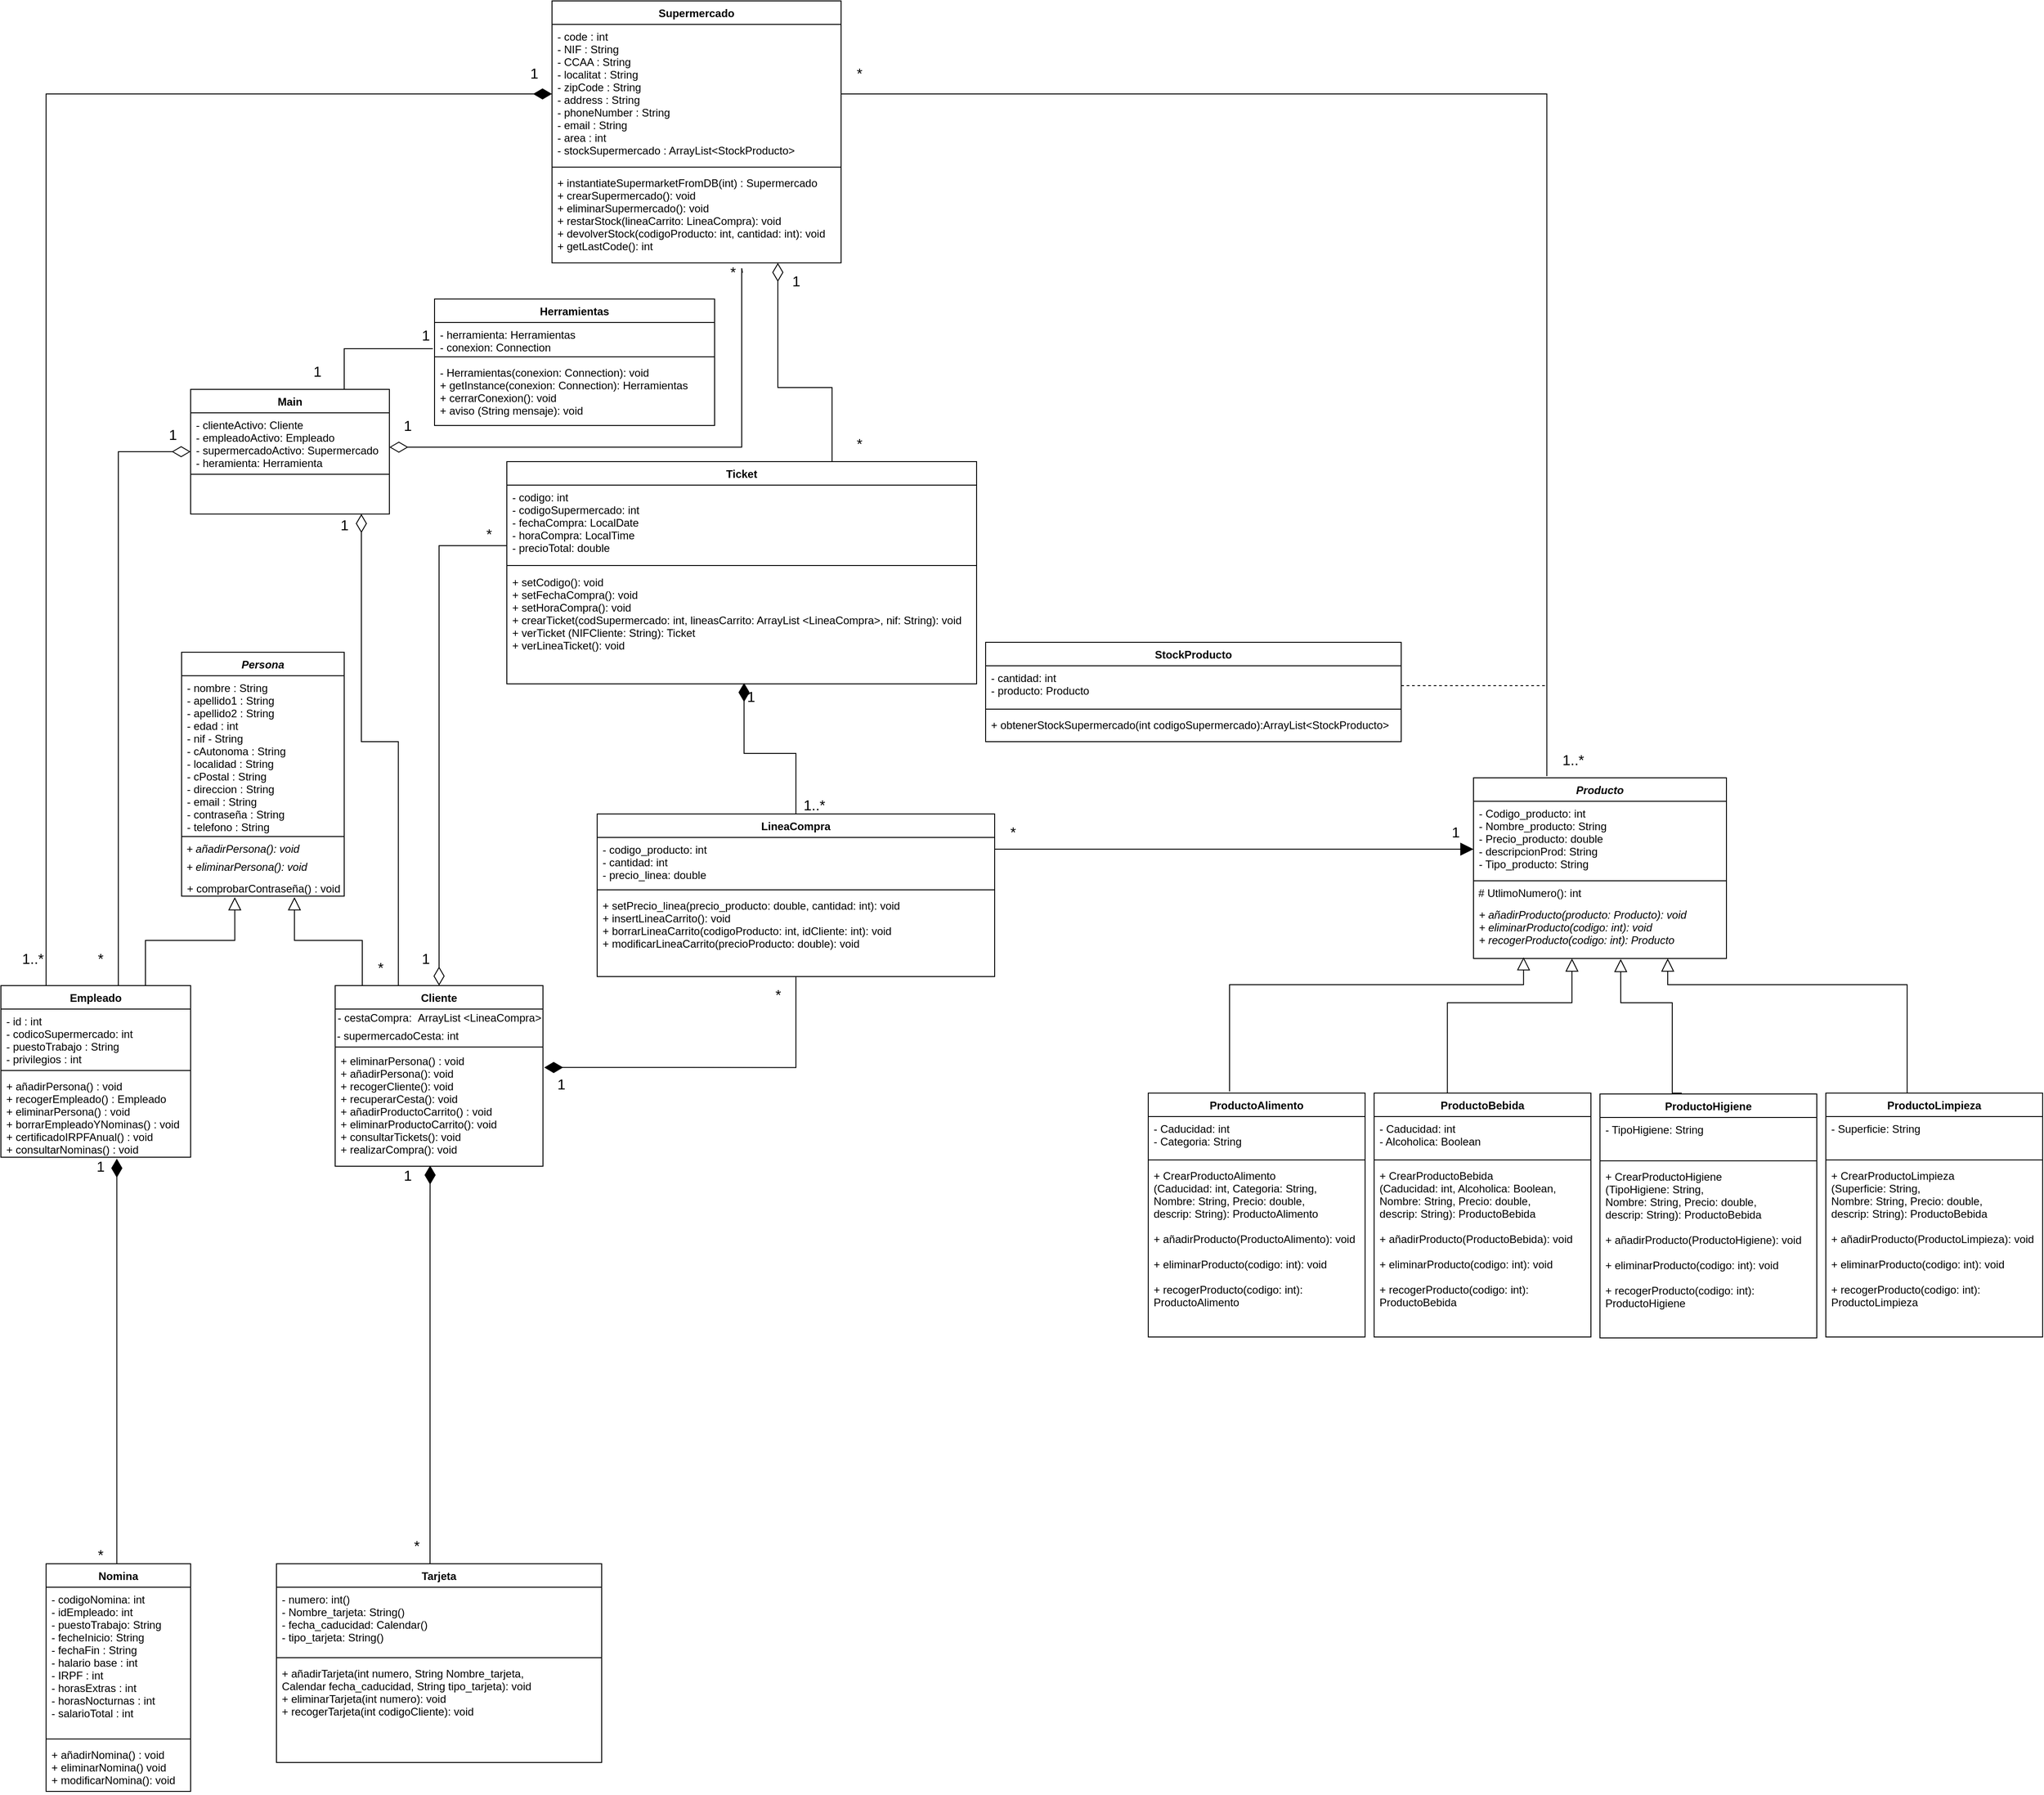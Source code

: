 <mxfile version="14.4.3" type="device"><diagram id="OP7AP2f0TU0GzAc2Kj7A" name="Página-1"><mxGraphModel dx="1707" dy="3325" grid="1" gridSize="10" guides="1" tooltips="1" connect="1" arrows="1" fold="1" page="1" pageScale="1" pageWidth="827" pageHeight="1169" math="0" shadow="0"><root><mxCell id="0"/><mxCell id="1" parent="0"/><mxCell id="9PuZ0zzbORH9cTw9W0BJ-37" style="edgeStyle=orthogonalEdgeStyle;rounded=0;orthogonalLoop=1;jettySize=auto;html=1;entryX=0.327;entryY=1.052;entryDx=0;entryDy=0;entryPerimeter=0;startSize=12;endArrow=block;endFill=0;endSize=12;" parent="1" target="yKISO50kW7h3jQUtf_PN-4" edge="1"><mxGeometry relative="1" as="geometry"><Array as="points"><mxPoint x="240" y="-310"/><mxPoint x="339" y="-310"/></Array><mxPoint x="240.0" y="-260.0" as="sourcePoint"/><mxPoint x="353.28" y="-352.596" as="targetPoint"/></mxGeometry></mxCell><mxCell id="pUBiyRkQLD00qx_IOQwd-23" style="edgeStyle=orthogonalEdgeStyle;rounded=0;orthogonalLoop=1;jettySize=auto;html=1;entryX=0;entryY=0.5;entryDx=0;entryDy=0;endArrow=diamondThin;endFill=0;startArrow=none;startFill=0;startSize=12;endSize=18;" parent="1" target="9PuZ0zzbORH9cTw9W0BJ-48" edge="1"><mxGeometry relative="1" as="geometry"><Array as="points"><mxPoint x="210" y="-851"/></Array><mxPoint x="210.0" y="-260.0" as="sourcePoint"/></mxGeometry></mxCell><mxCell id="9PuZ0zzbORH9cTw9W0BJ-38" style="edgeStyle=orthogonalEdgeStyle;rounded=0;orthogonalLoop=1;jettySize=auto;html=1;entryX=0.694;entryY=1.052;entryDx=0;entryDy=0;entryPerimeter=0;startSize=12;endArrow=block;endFill=0;endSize=12;" parent="1" target="yKISO50kW7h3jQUtf_PN-4" edge="1"><mxGeometry relative="1" as="geometry"><Array as="points"><mxPoint x="480" y="-260"/><mxPoint x="480" y="-310"/><mxPoint x="405" y="-310"/></Array><mxPoint x="520.0" y="-260.0" as="sourcePoint"/><mxPoint x="399.68" y="-354.208" as="targetPoint"/></mxGeometry></mxCell><mxCell id="pUBiyRkQLD00qx_IOQwd-24" style="edgeStyle=orthogonalEdgeStyle;rounded=0;orthogonalLoop=1;jettySize=auto;html=1;endArrow=diamondThin;endFill=0;exitX=0.304;exitY=-0.001;exitDx=0;exitDy=0;exitPerimeter=0;endSize=18;startSize=12;" parent="1" source="yKISO50kW7h3jQUtf_PN-9" target="9PuZ0zzbORH9cTw9W0BJ-51" edge="1"><mxGeometry relative="1" as="geometry"><mxPoint x="550.0" y="-260.0" as="sourcePoint"/><Array as="points"><mxPoint x="520" y="-530"/><mxPoint x="479" y="-530"/></Array></mxGeometry></mxCell><mxCell id="9PuZ0zzbORH9cTw9W0BJ-56" style="edgeStyle=orthogonalEdgeStyle;rounded=0;orthogonalLoop=1;jettySize=auto;html=1;entryX=0.5;entryY=0;entryDx=0;entryDy=0;startSize=12;endArrow=diamondThin;endFill=0;endSize=18;" parent="1" source="9PuZ0zzbORH9cTw9W0BJ-39" target="yKISO50kW7h3jQUtf_PN-9" edge="1"><mxGeometry relative="1" as="geometry"><Array as="points"><mxPoint x="565" y="-747"/></Array><mxPoint x="590" y="-260.0" as="targetPoint"/></mxGeometry></mxCell><mxCell id="9PuZ0zzbORH9cTw9W0BJ-39" value="Ticket&#10;" style="swimlane;fontStyle=1;align=center;verticalAlign=top;childLayout=stackLayout;horizontal=1;startSize=26;horizontalStack=0;resizeParent=1;resizeParentMax=0;resizeLast=0;collapsible=1;marginBottom=0;" parent="1" vertex="1"><mxGeometry x="640" y="-840" width="520" height="246" as="geometry"/></mxCell><mxCell id="9PuZ0zzbORH9cTw9W0BJ-40" value="- codigo: int&#10;- codigoSupermercado: int&#10;- fechaCompra: LocalDate&#10;- horaCompra: LocalTime&#10;- precioTotal: double" style="text;strokeColor=none;fillColor=none;align=left;verticalAlign=top;spacingLeft=4;spacingRight=4;overflow=hidden;rotatable=0;points=[[0,0.5],[1,0.5]];portConstraint=eastwest;" parent="9PuZ0zzbORH9cTw9W0BJ-39" vertex="1"><mxGeometry y="26" width="520" height="84" as="geometry"/></mxCell><mxCell id="9PuZ0zzbORH9cTw9W0BJ-41" value="" style="line;strokeWidth=1;fillColor=none;align=left;verticalAlign=middle;spacingTop=-1;spacingLeft=3;spacingRight=3;rotatable=0;labelPosition=right;points=[];portConstraint=eastwest;" parent="9PuZ0zzbORH9cTw9W0BJ-39" vertex="1"><mxGeometry y="110" width="520" height="10" as="geometry"/></mxCell><mxCell id="9PuZ0zzbORH9cTw9W0BJ-42" value="+ setCodigo(): void&#10;+ setFechaCompra(): void&#10;+ setHoraCompra(): void&#10;+ crearTicket(codSupermercado: int, lineasCarrito: ArrayList &lt;LineaCompra&gt;, nif: String): void&#10;+ verTicket (NIFCliente: String): Ticket&#10;+ verLineaTicket(): void" style="text;strokeColor=none;fillColor=none;align=left;verticalAlign=top;spacingLeft=4;spacingRight=4;overflow=hidden;rotatable=0;points=[[0,0.5],[1,0.5]];portConstraint=eastwest;" parent="9PuZ0zzbORH9cTw9W0BJ-39" vertex="1"><mxGeometry y="120" width="520" height="126" as="geometry"/></mxCell><mxCell id="9PuZ0zzbORH9cTw9W0BJ-47" style="edgeStyle=orthogonalEdgeStyle;rounded=0;orthogonalLoop=1;jettySize=auto;html=1;entryX=0.505;entryY=0.992;entryDx=0;entryDy=0;entryPerimeter=0;startSize=12;endArrow=diamondThin;endFill=1;endSize=18;startArrow=none;startFill=0;" parent="1" source="9PuZ0zzbORH9cTw9W0BJ-43" target="9PuZ0zzbORH9cTw9W0BJ-42" edge="1"><mxGeometry relative="1" as="geometry"/></mxCell><mxCell id="9PuZ0zzbORH9cTw9W0BJ-57" style="edgeStyle=orthogonalEdgeStyle;rounded=0;orthogonalLoop=1;jettySize=auto;html=1;entryX=1.006;entryY=0.159;entryDx=0;entryDy=0;entryPerimeter=0;startSize=12;endArrow=diamondThin;endFill=1;endSize=18;" parent="1" source="9PuZ0zzbORH9cTw9W0BJ-43" target="yKISO50kW7h3jQUtf_PN-11" edge="1"><mxGeometry relative="1" as="geometry"><mxPoint x="631.6" y="-205.4" as="targetPoint"/></mxGeometry></mxCell><mxCell id="9PuZ0zzbORH9cTw9W0BJ-43" value="LineaCompra" style="swimlane;fontStyle=1;align=center;verticalAlign=top;childLayout=stackLayout;horizontal=1;startSize=26;horizontalStack=0;resizeParent=1;resizeParentMax=0;resizeLast=0;collapsible=1;marginBottom=0;" parent="1" vertex="1"><mxGeometry x="740" y="-450" width="440" height="180" as="geometry"/></mxCell><mxCell id="9PuZ0zzbORH9cTw9W0BJ-44" value="- codigo_producto: int&#10;- cantidad: int&#10;- precio_linea: double" style="text;strokeColor=none;fillColor=none;align=left;verticalAlign=top;spacingLeft=4;spacingRight=4;overflow=hidden;rotatable=0;points=[[0,0.5],[1,0.5]];portConstraint=eastwest;" parent="9PuZ0zzbORH9cTw9W0BJ-43" vertex="1"><mxGeometry y="26" width="440" height="54" as="geometry"/></mxCell><mxCell id="9PuZ0zzbORH9cTw9W0BJ-45" value="" style="line;strokeWidth=1;fillColor=none;align=left;verticalAlign=middle;spacingTop=-1;spacingLeft=3;spacingRight=3;rotatable=0;labelPosition=right;points=[];portConstraint=eastwest;" parent="9PuZ0zzbORH9cTw9W0BJ-43" vertex="1"><mxGeometry y="80" width="440" height="8" as="geometry"/></mxCell><mxCell id="9PuZ0zzbORH9cTw9W0BJ-46" value="+ setPrecio_linea(precio_producto: double, cantidad: int): void&#10;+ insertLineaCarrito(): void&#10;+ borrarLineaCarrito(codigoProducto: int, idCliente: int): void&#10;+ modificarLineaCarrito(precioProducto: double): void" style="text;strokeColor=none;fillColor=none;align=left;verticalAlign=top;spacingLeft=4;spacingRight=4;overflow=hidden;rotatable=0;points=[[0,0.5],[1,0.5]];portConstraint=eastwest;" parent="9PuZ0zzbORH9cTw9W0BJ-43" vertex="1"><mxGeometry y="88" width="440" height="92" as="geometry"/></mxCell><mxCell id="pUBiyRkQLD00qx_IOQwd-20" style="edgeStyle=orthogonalEdgeStyle;rounded=0;orthogonalLoop=1;jettySize=auto;html=1;endArrow=none;endFill=0;entryX=0.659;entryY=1.107;entryDx=0;entryDy=0;entryPerimeter=0;startArrow=diamondThin;startFill=0;startSize=18;endSize=12;" parent="1" source="9PuZ0zzbORH9cTw9W0BJ-48" target="yKISO50kW7h3jQUtf_PN-18" edge="1"><mxGeometry relative="1" as="geometry"><mxPoint x="860" y="-1017" as="targetPoint"/><Array as="points"><mxPoint x="900" y="-856"/><mxPoint x="900" y="-1054"/></Array></mxGeometry></mxCell><mxCell id="vbEtVwSRvtsAhC5a2Fao-1" style="edgeStyle=orthogonalEdgeStyle;rounded=0;orthogonalLoop=1;jettySize=auto;html=1;entryX=-0.006;entryY=0.853;entryDx=0;entryDy=0;entryPerimeter=0;endArrow=none;endFill=0;" parent="1" source="9PuZ0zzbORH9cTw9W0BJ-48" target="uUIFlLWwGD7E7R-4r-Wo-2" edge="1"><mxGeometry relative="1" as="geometry"><Array as="points"><mxPoint x="460" y="-965"/></Array></mxGeometry></mxCell><mxCell id="9PuZ0zzbORH9cTw9W0BJ-48" value="Main" style="swimlane;fontStyle=1;align=center;verticalAlign=top;childLayout=stackLayout;horizontal=1;startSize=26;horizontalStack=0;resizeParent=1;resizeParentMax=0;resizeLast=0;collapsible=1;marginBottom=0;" parent="1" vertex="1"><mxGeometry x="290" y="-920" width="220" height="138" as="geometry"/></mxCell><mxCell id="9PuZ0zzbORH9cTw9W0BJ-49" value="- clienteActivo: Cliente&#10;- empleadoActivo: Empleado&#10;- supermercadoActivo: Supermercado&#10;- heramienta: Herramienta" style="text;strokeColor=none;fillColor=none;align=left;verticalAlign=top;spacingLeft=4;spacingRight=4;overflow=hidden;rotatable=0;points=[[0,0.5],[1,0.5]];portConstraint=eastwest;" parent="9PuZ0zzbORH9cTw9W0BJ-48" vertex="1"><mxGeometry y="26" width="220" height="64" as="geometry"/></mxCell><mxCell id="9PuZ0zzbORH9cTw9W0BJ-50" value="" style="line;strokeWidth=1;fillColor=none;align=left;verticalAlign=middle;spacingTop=-1;spacingLeft=3;spacingRight=3;rotatable=0;labelPosition=right;points=[];portConstraint=eastwest;" parent="9PuZ0zzbORH9cTw9W0BJ-48" vertex="1"><mxGeometry y="90" width="220" height="8" as="geometry"/></mxCell><mxCell id="9PuZ0zzbORH9cTw9W0BJ-51" value="   " style="text;strokeColor=none;fillColor=none;align=left;verticalAlign=top;spacingLeft=4;spacingRight=4;overflow=hidden;rotatable=0;points=[[0,0.5],[1,0.5]];portConstraint=eastwest;" parent="9PuZ0zzbORH9cTw9W0BJ-48" vertex="1"><mxGeometry y="98" width="220" height="40" as="geometry"/></mxCell><mxCell id="9PuZ0zzbORH9cTw9W0BJ-59" style="edgeStyle=orthogonalEdgeStyle;rounded=0;orthogonalLoop=1;jettySize=auto;html=1;entryX=0;entryY=0.5;entryDx=0;entryDy=0;startSize=12;endArrow=block;endFill=1;endSize=12;" parent="1" source="9PuZ0zzbORH9cTw9W0BJ-44" edge="1"><mxGeometry relative="1" as="geometry"><mxPoint x="1710" y="-411.0" as="targetPoint"/><Array as="points"><mxPoint x="1380" y="-411"/><mxPoint x="1380" y="-411"/></Array></mxGeometry></mxCell><mxCell id="9PuZ0zzbORH9cTw9W0BJ-64" style="edgeStyle=orthogonalEdgeStyle;rounded=0;orthogonalLoop=1;jettySize=auto;html=1;startSize=12;endArrow=diamondThin;endFill=1;endSize=18;entryX=0.457;entryY=0.994;entryDx=0;entryDy=0;entryPerimeter=0;" parent="1" target="yKISO50kW7h3jQUtf_PN-11" edge="1"><mxGeometry relative="1" as="geometry"><mxPoint x="550" y="-88" as="targetPoint"/><Array as="points"><mxPoint x="555"/><mxPoint x="555"/></Array><mxPoint x="555" y="380" as="sourcePoint"/></mxGeometry></mxCell><mxCell id="pUBiyRkQLD00qx_IOQwd-9" style="edgeStyle=orthogonalEdgeStyle;rounded=0;orthogonalLoop=1;jettySize=auto;html=1;endArrow=diamondThin;endFill=1;entryX=0.611;entryY=1.018;entryDx=0;entryDy=0;entryPerimeter=0;endSize=18;startSize=12;" parent="1" target="yKISO50kW7h3jQUtf_PN-8" edge="1"><mxGeometry relative="1" as="geometry"><mxPoint x="210" y="10" as="targetPoint"/><Array as="points"><mxPoint x="208" y="380"/></Array><mxPoint x="210" y="380" as="sourcePoint"/></mxGeometry></mxCell><mxCell id="pUBiyRkQLD00qx_IOQwd-12" style="edgeStyle=orthogonalEdgeStyle;rounded=0;orthogonalLoop=1;jettySize=auto;html=1;endArrow=none;endFill=0;entryX=0.75;entryY=0;entryDx=0;entryDy=0;startArrow=diamondThin;startFill=0;endSize=12;startSize=18;" parent="1" source="yKISO50kW7h3jQUtf_PN-18" target="9PuZ0zzbORH9cTw9W0BJ-39" edge="1"><mxGeometry relative="1" as="geometry"><mxPoint x="940" y="-1054" as="sourcePoint"/><mxPoint x="1040" y="-860" as="targetPoint"/><Array as="points"><mxPoint x="940" y="-922"/><mxPoint x="1000" y="-922"/></Array></mxGeometry></mxCell><mxCell id="pUBiyRkQLD00qx_IOQwd-13" style="edgeStyle=orthogonalEdgeStyle;rounded=0;orthogonalLoop=1;jettySize=auto;html=1;entryX=0.25;entryY=0;entryDx=0;entryDy=0;endArrow=none;endFill=0;exitX=0;exitY=0.5;exitDx=0;exitDy=0;startArrow=diamondThin;startFill=1;endSize=12;startSize=18;" parent="1" source="yKISO50kW7h3jQUtf_PN-16" target="yKISO50kW7h3jQUtf_PN-5" edge="1"><mxGeometry relative="1" as="geometry"><Array as="points"><mxPoint x="130" y="-1247"/><mxPoint x="130" y="-260"/></Array><mxPoint x="680" y="-1047" as="sourcePoint"/><mxPoint x="170.0" y="-260.0" as="targetPoint"/></mxGeometry></mxCell><mxCell id="pUBiyRkQLD00qx_IOQwd-14" style="edgeStyle=orthogonalEdgeStyle;rounded=0;orthogonalLoop=1;jettySize=auto;html=1;entryX=0.29;entryY=-0.009;entryDx=0;entryDy=0;endArrow=none;endFill=0;exitX=1;exitY=0.5;exitDx=0;exitDy=0;entryPerimeter=0;" parent="1" source="yKISO50kW7h3jQUtf_PN-16" target="yKISO50kW7h3jQUtf_PN-19" edge="1"><mxGeometry relative="1" as="geometry"><mxPoint x="1020" y="-1051" as="sourcePoint"/><mxPoint x="1790" y="-450" as="targetPoint"/></mxGeometry></mxCell><mxCell id="pUBiyRkQLD00qx_IOQwd-19" style="edgeStyle=orthogonalEdgeStyle;rounded=0;orthogonalLoop=1;jettySize=auto;html=1;endArrow=none;endFill=0;dashed=1;exitX=1;exitY=0.5;exitDx=0;exitDy=0;" parent="1" source="yKISO50kW7h3jQUtf_PN-50" edge="1"><mxGeometry relative="1" as="geometry"><mxPoint x="1790" y="-592" as="targetPoint"/><mxPoint x="1600" y="-622" as="sourcePoint"/><Array as="points"><mxPoint x="1790" y="-592"/></Array></mxGeometry></mxCell><mxCell id="uUIFlLWwGD7E7R-4r-Wo-1" value="Herramientas" style="swimlane;fontStyle=1;align=center;verticalAlign=top;childLayout=stackLayout;horizontal=1;startSize=26;horizontalStack=0;resizeParent=1;resizeParentMax=0;resizeLast=0;collapsible=1;marginBottom=0;" parent="1" vertex="1"><mxGeometry x="560" y="-1020" width="310" height="140" as="geometry"/></mxCell><mxCell id="uUIFlLWwGD7E7R-4r-Wo-2" value="- herramienta: Herramientas&#10;- conexion: Connection" style="text;strokeColor=none;fillColor=none;align=left;verticalAlign=top;spacingLeft=4;spacingRight=4;overflow=hidden;rotatable=0;points=[[0,0.5],[1,0.5]];portConstraint=eastwest;" parent="uUIFlLWwGD7E7R-4r-Wo-1" vertex="1"><mxGeometry y="26" width="310" height="34" as="geometry"/></mxCell><mxCell id="uUIFlLWwGD7E7R-4r-Wo-3" value="" style="line;strokeWidth=1;fillColor=none;align=left;verticalAlign=middle;spacingTop=-1;spacingLeft=3;spacingRight=3;rotatable=0;labelPosition=right;points=[];portConstraint=eastwest;" parent="uUIFlLWwGD7E7R-4r-Wo-1" vertex="1"><mxGeometry y="60" width="310" height="8" as="geometry"/></mxCell><mxCell id="uUIFlLWwGD7E7R-4r-Wo-4" value="- Herramientas(conexion: Connection): void&#10;+ getInstance(conexion: Connection): Herramientas&#10;+ cerrarConexion(): void&#10;+ aviso (String mensaje): void&#10;" style="text;strokeColor=none;fillColor=none;align=left;verticalAlign=top;spacingLeft=4;spacingRight=4;overflow=hidden;rotatable=0;points=[[0,0.5],[1,0.5]];portConstraint=eastwest;" parent="uUIFlLWwGD7E7R-4r-Wo-1" vertex="1"><mxGeometry y="68" width="310" height="72" as="geometry"/></mxCell><mxCell id="yKISO50kW7h3jQUtf_PN-1" value="Persona&#10;" style="swimlane;fontStyle=3;align=center;verticalAlign=top;childLayout=stackLayout;horizontal=1;startSize=26;horizontalStack=0;resizeParent=1;resizeParentMax=0;resizeLast=0;collapsible=1;marginBottom=0;" parent="1" vertex="1"><mxGeometry x="280" y="-629" width="180" height="270" as="geometry"/></mxCell><mxCell id="yKISO50kW7h3jQUtf_PN-2" value="- nombre : String&#10;- apellido1 : String&#10;- apellido2 : String&#10;- edad : int&#10;- nif - String&#10;- cAutonoma : String&#10;- localidad : String&#10;- cPostal : String&#10;- direccion : String&#10;- email : String&#10;- contraseña : String&#10;- telefono : String&#10;" style="text;strokeColor=none;fillColor=none;align=left;verticalAlign=top;spacingLeft=4;spacingRight=4;overflow=hidden;rotatable=0;points=[[0,0.5],[1,0.5]];portConstraint=eastwest;" parent="yKISO50kW7h3jQUtf_PN-1" vertex="1"><mxGeometry y="26" width="180" height="174" as="geometry"/></mxCell><mxCell id="yKISO50kW7h3jQUtf_PN-3" value="" style="line;strokeWidth=1;fillColor=none;align=left;verticalAlign=middle;spacingTop=-1;spacingLeft=3;spacingRight=3;rotatable=0;labelPosition=right;points=[];portConstraint=eastwest;" parent="yKISO50kW7h3jQUtf_PN-1" vertex="1"><mxGeometry y="200" width="180" height="8" as="geometry"/></mxCell><mxCell id="yKISO50kW7h3jQUtf_PN-43" value="&lt;i&gt;&amp;nbsp;+ añadirPersona(): void&lt;/i&gt;" style="text;html=1;align=left;verticalAlign=middle;resizable=0;points=[];autosize=1;" parent="yKISO50kW7h3jQUtf_PN-1" vertex="1"><mxGeometry y="208" width="180" height="20" as="geometry"/></mxCell><mxCell id="yKISO50kW7h3jQUtf_PN-44" value="&lt;i&gt;&amp;nbsp;+ eliminarPersona(): void&lt;/i&gt;" style="text;html=1;align=left;verticalAlign=middle;resizable=0;points=[];autosize=1;" parent="yKISO50kW7h3jQUtf_PN-1" vertex="1"><mxGeometry y="228" width="180" height="20" as="geometry"/></mxCell><mxCell id="yKISO50kW7h3jQUtf_PN-4" value="+ comprobarContraseña() : void&#10;" style="text;strokeColor=none;fillColor=none;align=left;verticalAlign=top;spacingLeft=4;spacingRight=4;overflow=hidden;rotatable=0;points=[[0,0.5],[1,0.5]];portConstraint=eastwest;" parent="yKISO50kW7h3jQUtf_PN-1" vertex="1"><mxGeometry y="248" width="180" height="22" as="geometry"/></mxCell><mxCell id="yKISO50kW7h3jQUtf_PN-5" value="Empleado" style="swimlane;fontStyle=1;align=center;verticalAlign=top;childLayout=stackLayout;horizontal=1;startSize=26;horizontalStack=0;resizeParent=1;resizeParentMax=0;resizeLast=0;collapsible=1;marginBottom=0;" parent="1" vertex="1"><mxGeometry x="80" y="-260" width="210" height="190" as="geometry"/></mxCell><mxCell id="yKISO50kW7h3jQUtf_PN-6" value="- id : int&#10;- codicoSupermercado: int&#10;- puestoTrabajo : String&#10;- privilegios : int&#10;" style="text;strokeColor=none;fillColor=none;align=left;verticalAlign=top;spacingLeft=4;spacingRight=4;overflow=hidden;rotatable=0;points=[[0,0.5],[1,0.5]];portConstraint=eastwest;" parent="yKISO50kW7h3jQUtf_PN-5" vertex="1"><mxGeometry y="26" width="210" height="64" as="geometry"/></mxCell><mxCell id="yKISO50kW7h3jQUtf_PN-7" value="" style="line;strokeWidth=1;fillColor=none;align=left;verticalAlign=middle;spacingTop=-1;spacingLeft=3;spacingRight=3;rotatable=0;labelPosition=right;points=[];portConstraint=eastwest;" parent="yKISO50kW7h3jQUtf_PN-5" vertex="1"><mxGeometry y="90" width="210" height="8" as="geometry"/></mxCell><mxCell id="yKISO50kW7h3jQUtf_PN-8" value="+ añadirPersona() : void&#10;+ recogerEmpleado() : Empleado&#10;+ eliminarPersona() : void&#10;+ borrarEmpleadoYNominas() : void&#10;+ certificadoIRPFAnual() : void&#10;+ consultarNominas() : void&#10;&#10;&#10;" style="text;strokeColor=none;fillColor=none;align=left;verticalAlign=top;spacingLeft=4;spacingRight=4;overflow=hidden;rotatable=0;points=[[0,0.5],[1,0.5]];portConstraint=eastwest;" parent="yKISO50kW7h3jQUtf_PN-5" vertex="1"><mxGeometry y="98" width="210" height="92" as="geometry"/></mxCell><mxCell id="yKISO50kW7h3jQUtf_PN-9" value="Cliente" style="swimlane;fontStyle=1;align=center;verticalAlign=top;childLayout=stackLayout;horizontal=1;startSize=26;horizontalStack=0;resizeParent=1;resizeParentMax=0;resizeLast=0;collapsible=1;marginBottom=0;" parent="1" vertex="1"><mxGeometry x="450" y="-260" width="230" height="200" as="geometry"/></mxCell><mxCell id="yKISO50kW7h3jQUtf_PN-13" value="- cestaCompra:&amp;nbsp;&lt;span style=&quot;text-align: left&quot;&gt;&amp;nbsp;ArrayList &amp;lt;LineaCompra&amp;gt;&lt;/span&gt;" style="text;html=1;align=center;verticalAlign=middle;resizable=0;points=[];autosize=1;" parent="yKISO50kW7h3jQUtf_PN-9" vertex="1"><mxGeometry y="26" width="230" height="20" as="geometry"/></mxCell><mxCell id="yKISO50kW7h3jQUtf_PN-14" value="- supermercadoCesta: int" style="text;html=1;align=left;verticalAlign=middle;resizable=0;points=[];autosize=1;" parent="yKISO50kW7h3jQUtf_PN-9" vertex="1"><mxGeometry y="46" width="230" height="20" as="geometry"/></mxCell><mxCell id="yKISO50kW7h3jQUtf_PN-10" value="" style="line;strokeWidth=1;fillColor=none;align=left;verticalAlign=middle;spacingTop=-1;spacingLeft=3;spacingRight=3;rotatable=0;labelPosition=right;points=[];portConstraint=eastwest;" parent="yKISO50kW7h3jQUtf_PN-9" vertex="1"><mxGeometry y="66" width="230" height="4" as="geometry"/></mxCell><mxCell id="yKISO50kW7h3jQUtf_PN-11" value="+ eliminarPersona() : void&#10;+ añadirPersona(): void&#10;+ recogerCliente(): void&#10;+ recuperarCesta(): void&#10;+ añadirProductoCarrito() : void&#10;+ eliminarProductoCarrito(): void&#10;+ consultarTickets(): void&#10;+ realizarCompra(): void" style="text;strokeColor=none;fillColor=none;align=left;verticalAlign=top;spacingLeft=4;spacingRight=4;overflow=hidden;rotatable=0;points=[[0,0.5],[1,0.5]];portConstraint=eastwest;" parent="yKISO50kW7h3jQUtf_PN-9" vertex="1"><mxGeometry y="70" width="230" height="130" as="geometry"/></mxCell><mxCell id="yKISO50kW7h3jQUtf_PN-15" value="Supermercado" style="swimlane;fontStyle=1;align=center;verticalAlign=top;childLayout=stackLayout;horizontal=1;startSize=26;horizontalStack=0;resizeParent=1;resizeParentMax=0;resizeLast=0;collapsible=1;marginBottom=0;" parent="1" vertex="1"><mxGeometry x="690" y="-1350" width="320" height="290" as="geometry"/></mxCell><mxCell id="yKISO50kW7h3jQUtf_PN-16" value="- code : int&#10;- NIF : String&#10;- CCAA : String&#10;- localitat : String&#10;- zipCode : String&#10;- address : String&#10;- phoneNumber : String&#10;- email : String&#10;- area : int&#10;- stockSupermercado : ArrayList&lt;StockProducto&gt;" style="text;strokeColor=none;fillColor=none;align=left;verticalAlign=top;spacingLeft=4;spacingRight=4;overflow=hidden;rotatable=0;points=[[0,0.5],[1,0.5]];portConstraint=eastwest;" parent="yKISO50kW7h3jQUtf_PN-15" vertex="1"><mxGeometry y="26" width="320" height="154" as="geometry"/></mxCell><mxCell id="yKISO50kW7h3jQUtf_PN-17" value="" style="line;strokeWidth=1;fillColor=none;align=left;verticalAlign=middle;spacingTop=-1;spacingLeft=3;spacingRight=3;rotatable=0;labelPosition=right;points=[];portConstraint=eastwest;" parent="yKISO50kW7h3jQUtf_PN-15" vertex="1"><mxGeometry y="180" width="320" height="8" as="geometry"/></mxCell><mxCell id="yKISO50kW7h3jQUtf_PN-18" value="+ instantiateSupermarketFromDB(int) : Supermercado&#10;+ crearSupermercado(): void&#10;+ eliminarSupermercado(): void&#10;+ restarStock(lineaCarrito: LineaCompra): void&#10;+ devolverStock(codigoProducto: int, cantidad: int): void&#10;+ getLastCode(): int" style="text;strokeColor=none;fillColor=none;align=left;verticalAlign=top;spacingLeft=4;spacingRight=4;overflow=hidden;rotatable=0;points=[[0,0.5],[1,0.5]];portConstraint=eastwest;" parent="yKISO50kW7h3jQUtf_PN-15" vertex="1"><mxGeometry y="188" width="320" height="102" as="geometry"/></mxCell><mxCell id="yKISO50kW7h3jQUtf_PN-19" value="Producto" style="swimlane;fontStyle=3;align=center;verticalAlign=top;childLayout=stackLayout;horizontal=1;startSize=26;horizontalStack=0;resizeParent=1;resizeParentMax=0;resizeLast=0;collapsible=1;marginBottom=0;" parent="1" vertex="1"><mxGeometry x="1710" y="-490" width="280" height="200" as="geometry"/></mxCell><mxCell id="yKISO50kW7h3jQUtf_PN-20" value="- Codigo_producto: int&#10;- Nombre_producto: String&#10;- Precio_producto: double&#10;- descripcionProd: String&#10;- Tipo_producto: String&#10;" style="text;strokeColor=none;fillColor=none;align=left;verticalAlign=top;spacingLeft=4;spacingRight=4;overflow=hidden;rotatable=0;points=[[0,0.5],[1,0.5]];portConstraint=eastwest;" parent="yKISO50kW7h3jQUtf_PN-19" vertex="1"><mxGeometry y="26" width="280" height="84" as="geometry"/></mxCell><mxCell id="yKISO50kW7h3jQUtf_PN-21" value="" style="line;strokeWidth=1;fillColor=none;align=left;verticalAlign=middle;spacingTop=-1;spacingLeft=3;spacingRight=3;rotatable=0;labelPosition=right;points=[];portConstraint=eastwest;" parent="yKISO50kW7h3jQUtf_PN-19" vertex="1"><mxGeometry y="110" width="280" height="8" as="geometry"/></mxCell><mxCell id="yKISO50kW7h3jQUtf_PN-53" value="&amp;nbsp;# UtlimoNumero(): int" style="text;html=1;align=left;verticalAlign=middle;resizable=0;points=[];autosize=1;" parent="yKISO50kW7h3jQUtf_PN-19" vertex="1"><mxGeometry y="118" width="280" height="20" as="geometry"/></mxCell><mxCell id="yKISO50kW7h3jQUtf_PN-22" value="+ añadirProducto(producto: Producto): void&#10;+ eliminarProducto(codigo: int): void&#10;+ recogerProducto(codigo: int): Producto" style="text;strokeColor=none;fillColor=none;align=left;verticalAlign=top;spacingLeft=4;spacingRight=4;overflow=hidden;rotatable=0;points=[[0,0.5],[1,0.5]];portConstraint=eastwest;fontStyle=2" parent="yKISO50kW7h3jQUtf_PN-19" vertex="1"><mxGeometry y="138" width="280" height="62" as="geometry"/></mxCell><mxCell id="yKISO50kW7h3jQUtf_PN-23" style="edgeStyle=orthogonalEdgeStyle;rounded=0;orthogonalLoop=1;jettySize=auto;html=1;entryX=0.198;entryY=0.977;entryDx=0;entryDy=0;entryPerimeter=0;startSize=12;endArrow=block;endFill=0;endSize=12;exitX=0.375;exitY=-0.007;exitDx=0;exitDy=0;exitPerimeter=0;" parent="1" source="yKISO50kW7h3jQUtf_PN-24" target="yKISO50kW7h3jQUtf_PN-22" edge="1"><mxGeometry relative="1" as="geometry"><Array as="points"><mxPoint x="1440" y="-261"/><mxPoint x="1765" y="-261"/></Array></mxGeometry></mxCell><mxCell id="yKISO50kW7h3jQUtf_PN-24" value="ProductoAlimento" style="swimlane;fontStyle=1;align=center;verticalAlign=top;childLayout=stackLayout;horizontal=1;startSize=26;horizontalStack=0;resizeParent=1;resizeParentMax=0;resizeLast=0;collapsible=1;marginBottom=0;" parent="1" vertex="1"><mxGeometry x="1350" y="-141" width="240" height="270" as="geometry"/></mxCell><mxCell id="yKISO50kW7h3jQUtf_PN-25" value="- Caducidad: int&#10;- Categoria: String&#10;" style="text;strokeColor=none;fillColor=none;align=left;verticalAlign=top;spacingLeft=4;spacingRight=4;overflow=hidden;rotatable=0;points=[[0,0.5],[1,0.5]];portConstraint=eastwest;fontStyle=0" parent="yKISO50kW7h3jQUtf_PN-24" vertex="1"><mxGeometry y="26" width="240" height="44" as="geometry"/></mxCell><mxCell id="yKISO50kW7h3jQUtf_PN-26" value="" style="line;strokeWidth=1;fillColor=none;align=left;verticalAlign=middle;spacingTop=-1;spacingLeft=3;spacingRight=3;rotatable=0;labelPosition=right;points=[];portConstraint=eastwest;" parent="yKISO50kW7h3jQUtf_PN-24" vertex="1"><mxGeometry y="70" width="240" height="8" as="geometry"/></mxCell><mxCell id="yKISO50kW7h3jQUtf_PN-27" value="+ CrearProductoAlimento&#10;(Caducidad: int, Categoria: String, &#10;Nombre: String, Precio: double, &#10;descrip: String): ProductoAlimento&#10;&#10;+ añadirProducto(ProductoAlimento): void&#10;&#10;+ eliminarProducto(codigo: int): void&#10;&#10;+ recogerProducto(codigo: int): &#10;ProductoAlimento" style="text;strokeColor=none;fillColor=none;align=left;verticalAlign=top;spacingLeft=4;spacingRight=4;overflow=hidden;rotatable=0;points=[[0,0.5],[1,0.5]];portConstraint=eastwest;" parent="yKISO50kW7h3jQUtf_PN-24" vertex="1"><mxGeometry y="78" width="240" height="192" as="geometry"/></mxCell><mxCell id="yKISO50kW7h3jQUtf_PN-28" style="edgeStyle=orthogonalEdgeStyle;rounded=0;orthogonalLoop=1;jettySize=auto;html=1;endArrow=block;endFill=0;endSize=12;startSize=12;exitX=0.338;exitY=0.004;exitDx=0;exitDy=0;exitPerimeter=0;" parent="1" source="yKISO50kW7h3jQUtf_PN-31" target="yKISO50kW7h3jQUtf_PN-22" edge="1"><mxGeometry relative="1" as="geometry"><Array as="points"><mxPoint x="1681" y="-241"/><mxPoint x="1819" y="-241"/></Array><mxPoint x="1680" y="-141" as="sourcePoint"/></mxGeometry></mxCell><mxCell id="yKISO50kW7h3jQUtf_PN-29" style="edgeStyle=orthogonalEdgeStyle;rounded=0;orthogonalLoop=1;jettySize=auto;html=1;entryX=0.582;entryY=1.008;entryDx=0;entryDy=0;entryPerimeter=0;startSize=12;endArrow=block;endFill=0;endSize=12;exitX=0.375;exitY=0;exitDx=0;exitDy=0;exitPerimeter=0;" parent="1" source="yKISO50kW7h3jQUtf_PN-35" target="yKISO50kW7h3jQUtf_PN-22" edge="1"><mxGeometry relative="1" as="geometry"><Array as="points"><mxPoint x="1930" y="-141"/><mxPoint x="1930" y="-241"/><mxPoint x="1873" y="-241"/></Array><mxPoint x="1930" y="-141" as="sourcePoint"/></mxGeometry></mxCell><mxCell id="yKISO50kW7h3jQUtf_PN-30" style="edgeStyle=orthogonalEdgeStyle;rounded=0;orthogonalLoop=1;jettySize=auto;html=1;startSize=12;endArrow=block;endFill=0;endSize=12;exitX=0.388;exitY=0.007;exitDx=0;exitDy=0;exitPerimeter=0;" parent="1" source="yKISO50kW7h3jQUtf_PN-39" edge="1"><mxGeometry relative="1" as="geometry"><Array as="points"><mxPoint x="2190" y="-139"/><mxPoint x="2190" y="-261"/><mxPoint x="1925" y="-261"/></Array><mxPoint x="2190" y="-143" as="sourcePoint"/><mxPoint x="1925" y="-290" as="targetPoint"/></mxGeometry></mxCell><mxCell id="yKISO50kW7h3jQUtf_PN-31" value="ProductoBebida" style="swimlane;fontStyle=1;align=center;verticalAlign=top;childLayout=stackLayout;horizontal=1;startSize=26;horizontalStack=0;resizeParent=1;resizeParentMax=0;resizeLast=0;collapsible=1;marginBottom=0;" parent="1" vertex="1"><mxGeometry x="1600" y="-141" width="240" height="270" as="geometry"/></mxCell><mxCell id="yKISO50kW7h3jQUtf_PN-32" value="- Caducidad: int&#10;- Alcoholica: Boolean" style="text;strokeColor=none;fillColor=none;align=left;verticalAlign=top;spacingLeft=4;spacingRight=4;overflow=hidden;rotatable=0;points=[[0,0.5],[1,0.5]];portConstraint=eastwest;fontStyle=0" parent="yKISO50kW7h3jQUtf_PN-31" vertex="1"><mxGeometry y="26" width="240" height="44" as="geometry"/></mxCell><mxCell id="yKISO50kW7h3jQUtf_PN-33" value="" style="line;strokeWidth=1;fillColor=none;align=left;verticalAlign=middle;spacingTop=-1;spacingLeft=3;spacingRight=3;rotatable=0;labelPosition=right;points=[];portConstraint=eastwest;" parent="yKISO50kW7h3jQUtf_PN-31" vertex="1"><mxGeometry y="70" width="240" height="8" as="geometry"/></mxCell><mxCell id="yKISO50kW7h3jQUtf_PN-34" value="+ CrearProductoBebida&#10;(Caducidad: int, Alcoholica: Boolean, &#10;Nombre: String, Precio: double, &#10;descrip: String): ProductoBebida&#10;&#10;+ añadirProducto(ProductoBebida): void&#10;&#10;+ eliminarProducto(codigo: int): void&#10;&#10;+ recogerProducto(codigo: int): &#10;ProductoBebida&#10;" style="text;strokeColor=none;fillColor=none;align=left;verticalAlign=top;spacingLeft=4;spacingRight=4;overflow=hidden;rotatable=0;points=[[0,0.5],[1,0.5]];portConstraint=eastwest;" parent="yKISO50kW7h3jQUtf_PN-31" vertex="1"><mxGeometry y="78" width="240" height="192" as="geometry"/></mxCell><mxCell id="yKISO50kW7h3jQUtf_PN-35" value="ProductoHigiene" style="swimlane;fontStyle=1;align=center;verticalAlign=top;childLayout=stackLayout;horizontal=1;startSize=26;horizontalStack=0;resizeParent=1;resizeParentMax=0;resizeLast=0;collapsible=1;marginBottom=0;" parent="1" vertex="1"><mxGeometry x="1850" y="-140" width="240" height="270" as="geometry"/></mxCell><mxCell id="yKISO50kW7h3jQUtf_PN-36" value="- TipoHigiene: String" style="text;strokeColor=none;fillColor=none;align=left;verticalAlign=top;spacingLeft=4;spacingRight=4;overflow=hidden;rotatable=0;points=[[0,0.5],[1,0.5]];portConstraint=eastwest;fontStyle=0" parent="yKISO50kW7h3jQUtf_PN-35" vertex="1"><mxGeometry y="26" width="240" height="44" as="geometry"/></mxCell><mxCell id="yKISO50kW7h3jQUtf_PN-37" value="" style="line;strokeWidth=1;fillColor=none;align=left;verticalAlign=middle;spacingTop=-1;spacingLeft=3;spacingRight=3;rotatable=0;labelPosition=right;points=[];portConstraint=eastwest;" parent="yKISO50kW7h3jQUtf_PN-35" vertex="1"><mxGeometry y="70" width="240" height="8" as="geometry"/></mxCell><mxCell id="yKISO50kW7h3jQUtf_PN-38" value="+ CrearProductoHigiene&#10;(TipoHigiene: String, &#10;Nombre: String, Precio: double, &#10;descrip: String): ProductoBebida&#10;&#10;+ añadirProducto(ProductoHigiene): void&#10;&#10;+ eliminarProducto(codigo: int): void&#10;&#10;+ recogerProducto(codigo: int): &#10;ProductoHigiene" style="text;strokeColor=none;fillColor=none;align=left;verticalAlign=top;spacingLeft=4;spacingRight=4;overflow=hidden;rotatable=0;points=[[0,0.5],[1,0.5]];portConstraint=eastwest;" parent="yKISO50kW7h3jQUtf_PN-35" vertex="1"><mxGeometry y="78" width="240" height="192" as="geometry"/></mxCell><mxCell id="yKISO50kW7h3jQUtf_PN-39" value="ProductoLimpieza" style="swimlane;fontStyle=1;align=center;verticalAlign=top;childLayout=stackLayout;horizontal=1;startSize=26;horizontalStack=0;resizeParent=1;resizeParentMax=0;resizeLast=0;collapsible=1;marginBottom=0;" parent="1" vertex="1"><mxGeometry x="2100" y="-141" width="240" height="270" as="geometry"/></mxCell><mxCell id="yKISO50kW7h3jQUtf_PN-40" value="- Superficie: String" style="text;strokeColor=none;fillColor=none;align=left;verticalAlign=top;spacingLeft=4;spacingRight=4;overflow=hidden;rotatable=0;points=[[0,0.5],[1,0.5]];portConstraint=eastwest;fontStyle=0" parent="yKISO50kW7h3jQUtf_PN-39" vertex="1"><mxGeometry y="26" width="240" height="44" as="geometry"/></mxCell><mxCell id="yKISO50kW7h3jQUtf_PN-41" value="" style="line;strokeWidth=1;fillColor=none;align=left;verticalAlign=middle;spacingTop=-1;spacingLeft=3;spacingRight=3;rotatable=0;labelPosition=right;points=[];portConstraint=eastwest;" parent="yKISO50kW7h3jQUtf_PN-39" vertex="1"><mxGeometry y="70" width="240" height="8" as="geometry"/></mxCell><mxCell id="yKISO50kW7h3jQUtf_PN-42" value="+ CrearProductoLimpieza&#10;(Superficie: String, &#10;Nombre: String, Precio: double, &#10;descrip: String): ProductoBebida&#10;&#10;+ añadirProducto(ProductoLimpieza): void&#10;&#10;+ eliminarProducto(codigo: int): void&#10;&#10;+ recogerProducto(codigo: int): &#10;ProductoLimpieza&#10;" style="text;strokeColor=none;fillColor=none;align=left;verticalAlign=top;spacingLeft=4;spacingRight=4;overflow=hidden;rotatable=0;points=[[0,0.5],[1,0.5]];portConstraint=eastwest;" parent="yKISO50kW7h3jQUtf_PN-39" vertex="1"><mxGeometry y="78" width="240" height="192" as="geometry"/></mxCell><mxCell id="yKISO50kW7h3jQUtf_PN-45" value="Nomina" style="swimlane;fontStyle=1;align=center;verticalAlign=top;childLayout=stackLayout;horizontal=1;startSize=26;horizontalStack=0;resizeParent=1;resizeParentMax=0;resizeLast=0;collapsible=1;marginBottom=0;" parent="1" vertex="1"><mxGeometry x="130" y="380" width="160" height="252" as="geometry"/></mxCell><mxCell id="yKISO50kW7h3jQUtf_PN-46" value="- codigoNomina: int&#10;- idEmpleado: int&#10;- puestoTrabajo: String&#10;- fecheInicio: String&#10;- fechaFin : String&#10;- halario base : int&#10;- IRPF : int&#10;- horasExtras : int &#10;- horasNocturnas : int&#10;- salarioTotal : int&#10;&#10;" style="text;strokeColor=none;fillColor=none;align=left;verticalAlign=top;spacingLeft=4;spacingRight=4;overflow=hidden;rotatable=0;points=[[0,0.5],[1,0.5]];portConstraint=eastwest;" parent="yKISO50kW7h3jQUtf_PN-45" vertex="1"><mxGeometry y="26" width="160" height="164" as="geometry"/></mxCell><mxCell id="yKISO50kW7h3jQUtf_PN-47" value="" style="line;strokeWidth=1;fillColor=none;align=left;verticalAlign=middle;spacingTop=-1;spacingLeft=3;spacingRight=3;rotatable=0;labelPosition=right;points=[];portConstraint=eastwest;" parent="yKISO50kW7h3jQUtf_PN-45" vertex="1"><mxGeometry y="190" width="160" height="8" as="geometry"/></mxCell><mxCell id="yKISO50kW7h3jQUtf_PN-48" value="+ añadirNomina() : void&#10;+ eliminarNomina() void&#10;+ modificarNomina(): void" style="text;strokeColor=none;fillColor=none;align=left;verticalAlign=top;spacingLeft=4;spacingRight=4;overflow=hidden;rotatable=0;points=[[0,0.5],[1,0.5]];portConstraint=eastwest;" parent="yKISO50kW7h3jQUtf_PN-45" vertex="1"><mxGeometry y="198" width="160" height="54" as="geometry"/></mxCell><mxCell id="yKISO50kW7h3jQUtf_PN-49" value="StockProducto" style="swimlane;fontStyle=1;align=center;verticalAlign=top;childLayout=stackLayout;horizontal=1;startSize=26;horizontalStack=0;resizeParent=1;resizeParentMax=0;resizeLast=0;collapsible=1;marginBottom=0;" parent="1" vertex="1"><mxGeometry x="1170" y="-640" width="460" height="110" as="geometry"/></mxCell><mxCell id="yKISO50kW7h3jQUtf_PN-50" value="- cantidad: int&#10;- producto: Producto" style="text;strokeColor=none;fillColor=none;align=left;verticalAlign=top;spacingLeft=4;spacingRight=4;overflow=hidden;rotatable=0;points=[[0,0.5],[1,0.5]];portConstraint=eastwest;" parent="yKISO50kW7h3jQUtf_PN-49" vertex="1"><mxGeometry y="26" width="460" height="44" as="geometry"/></mxCell><mxCell id="yKISO50kW7h3jQUtf_PN-51" value="" style="line;strokeWidth=1;fillColor=none;align=left;verticalAlign=middle;spacingTop=-1;spacingLeft=3;spacingRight=3;rotatable=0;labelPosition=right;points=[];portConstraint=eastwest;" parent="yKISO50kW7h3jQUtf_PN-49" vertex="1"><mxGeometry y="70" width="460" height="8" as="geometry"/></mxCell><mxCell id="yKISO50kW7h3jQUtf_PN-52" value="+ obtenerStockSupermercado(int codigoSupermercado):ArrayList&lt;StockProducto&gt;" style="text;strokeColor=none;fillColor=none;align=left;verticalAlign=top;spacingLeft=4;spacingRight=4;overflow=hidden;rotatable=0;points=[[0,0.5],[1,0.5]];portConstraint=eastwest;" parent="yKISO50kW7h3jQUtf_PN-49" vertex="1"><mxGeometry y="78" width="460" height="32" as="geometry"/></mxCell><mxCell id="yKISO50kW7h3jQUtf_PN-54" value="&lt;font style=&quot;font-size: 16px&quot;&gt;1&lt;/font&gt;" style="text;html=1;align=center;verticalAlign=middle;resizable=0;points=[];autosize=1;" parent="1" vertex="1"><mxGeometry x="260" y="-880" width="20" height="20" as="geometry"/></mxCell><mxCell id="yKISO50kW7h3jQUtf_PN-55" value="1&lt;br style=&quot;font-size: 16px;&quot;&gt;&lt;br style=&quot;font-size: 16px;&quot;&gt;" style="text;html=1;align=center;verticalAlign=middle;resizable=0;points=[];autosize=1;fontSize=16;" parent="1" vertex="1"><mxGeometry x="450" y="-780" width="20" height="40" as="geometry"/></mxCell><mxCell id="yKISO50kW7h3jQUtf_PN-56" value="1" style="text;html=1;align=center;verticalAlign=middle;resizable=0;points=[];autosize=1;fontSize=16;" parent="1" vertex="1"><mxGeometry x="520" y="-890" width="20" height="20" as="geometry"/></mxCell><mxCell id="yKISO50kW7h3jQUtf_PN-57" value="&lt;font style=&quot;font-size: 16px&quot;&gt;1&lt;/font&gt;" style="text;html=1;align=center;verticalAlign=middle;resizable=0;points=[];autosize=1;" parent="1" vertex="1"><mxGeometry x="420" y="-950" width="20" height="20" as="geometry"/></mxCell><mxCell id="yKISO50kW7h3jQUtf_PN-59" value="1" style="text;html=1;align=center;verticalAlign=middle;resizable=0;points=[];autosize=1;fontSize=16;" parent="1" vertex="1"><mxGeometry x="660" y="-1280" width="20" height="20" as="geometry"/></mxCell><mxCell id="yKISO50kW7h3jQUtf_PN-60" value="&lt;font style=&quot;font-size: 16px&quot;&gt;1..*&lt;/font&gt;" style="text;html=1;align=center;verticalAlign=middle;resizable=0;points=[];autosize=1;" parent="1" vertex="1"><mxGeometry x="95" y="-300" width="40" height="20" as="geometry"/></mxCell><mxCell id="yKISO50kW7h3jQUtf_PN-61" value="&lt;font style=&quot;font-size: 16px&quot;&gt;*&lt;/font&gt;" style="text;html=1;align=center;verticalAlign=middle;resizable=0;points=[];autosize=1;" parent="1" vertex="1"><mxGeometry x="180" y="-300" width="20" height="20" as="geometry"/></mxCell><mxCell id="yKISO50kW7h3jQUtf_PN-62" value="1" style="text;html=1;align=center;verticalAlign=middle;resizable=0;points=[];autosize=1;fontSize=16;" parent="1" vertex="1"><mxGeometry x="900" y="-590" width="20" height="20" as="geometry"/></mxCell><mxCell id="yKISO50kW7h3jQUtf_PN-63" value="1..*" style="text;html=1;align=center;verticalAlign=middle;resizable=0;points=[];autosize=1;fontSize=16;" parent="1" vertex="1"><mxGeometry x="960" y="-470" width="40" height="20" as="geometry"/></mxCell><mxCell id="yKISO50kW7h3jQUtf_PN-64" value="*" style="text;html=1;align=center;verticalAlign=middle;resizable=0;points=[];autosize=1;fontSize=16;" parent="1" vertex="1"><mxGeometry x="490" y="-290" width="20" height="20" as="geometry"/></mxCell><mxCell id="yKISO50kW7h3jQUtf_PN-65" value="*" style="text;html=1;align=center;verticalAlign=middle;resizable=0;points=[];autosize=1;fontSize=16;" parent="1" vertex="1"><mxGeometry x="880" y="-1060" width="20" height="20" as="geometry"/></mxCell><mxCell id="yKISO50kW7h3jQUtf_PN-66" value="1" style="text;html=1;align=center;verticalAlign=middle;resizable=0;points=[];autosize=1;fontSize=16;" parent="1" vertex="1"><mxGeometry x="540" y="-990" width="20" height="20" as="geometry"/></mxCell><mxCell id="yKISO50kW7h3jQUtf_PN-67" value="1" style="text;html=1;align=center;verticalAlign=middle;resizable=0;points=[];autosize=1;fontSize=16;" parent="1" vertex="1"><mxGeometry x="180" y="-70" width="20" height="20" as="geometry"/></mxCell><mxCell id="yKISO50kW7h3jQUtf_PN-68" value="*" style="text;html=1;align=center;verticalAlign=middle;resizable=0;points=[];autosize=1;fontSize=16;" parent="1" vertex="1"><mxGeometry x="180" y="360" width="20" height="20" as="geometry"/></mxCell><mxCell id="yKISO50kW7h3jQUtf_PN-69" value="1" style="text;html=1;align=center;verticalAlign=middle;resizable=0;points=[];autosize=1;fontSize=16;" parent="1" vertex="1"><mxGeometry x="520" y="-60" width="20" height="20" as="geometry"/></mxCell><mxCell id="yKISO50kW7h3jQUtf_PN-70" value="*" style="text;html=1;align=center;verticalAlign=middle;resizable=0;points=[];autosize=1;fontSize=16;" parent="1" vertex="1"><mxGeometry x="530" y="350" width="20" height="20" as="geometry"/></mxCell><mxCell id="yKISO50kW7h3jQUtf_PN-71" value="*" style="text;html=1;align=center;verticalAlign=middle;resizable=0;points=[];autosize=1;fontSize=16;" parent="1" vertex="1"><mxGeometry x="930" y="-260" width="20" height="20" as="geometry"/></mxCell><mxCell id="yKISO50kW7h3jQUtf_PN-72" value="1" style="text;html=1;align=center;verticalAlign=middle;resizable=0;points=[];autosize=1;fontSize=16;" parent="1" vertex="1"><mxGeometry x="690" y="-161" width="20" height="20" as="geometry"/></mxCell><mxCell id="yKISO50kW7h3jQUtf_PN-73" value="1" style="text;html=1;align=center;verticalAlign=middle;resizable=0;points=[];autosize=1;fontSize=16;" parent="1" vertex="1"><mxGeometry x="540" y="-300" width="20" height="20" as="geometry"/></mxCell><mxCell id="yKISO50kW7h3jQUtf_PN-74" value="*" style="text;html=1;align=center;verticalAlign=middle;resizable=0;points=[];autosize=1;fontSize=16;" parent="1" vertex="1"><mxGeometry x="610" y="-770" width="20" height="20" as="geometry"/></mxCell><mxCell id="yKISO50kW7h3jQUtf_PN-75" value="1" style="text;html=1;align=center;verticalAlign=middle;resizable=0;points=[];autosize=1;fontSize=16;" parent="1" vertex="1"><mxGeometry x="1680" y="-440" width="20" height="20" as="geometry"/></mxCell><mxCell id="yKISO50kW7h3jQUtf_PN-76" value="*" style="text;html=1;align=center;verticalAlign=middle;resizable=0;points=[];autosize=1;fontSize=16;" parent="1" vertex="1"><mxGeometry x="1190" y="-440" width="20" height="20" as="geometry"/></mxCell><mxCell id="yKISO50kW7h3jQUtf_PN-77" value="1" style="text;html=1;align=center;verticalAlign=middle;resizable=0;points=[];autosize=1;fontSize=16;" parent="1" vertex="1"><mxGeometry x="950" y="-1050" width="20" height="20" as="geometry"/></mxCell><mxCell id="yKISO50kW7h3jQUtf_PN-78" value="*" style="text;html=1;align=center;verticalAlign=middle;resizable=0;points=[];autosize=1;fontSize=16;" parent="1" vertex="1"><mxGeometry x="1020" y="-870" width="20" height="20" as="geometry"/></mxCell><mxCell id="yKISO50kW7h3jQUtf_PN-79" value="*" style="text;html=1;align=center;verticalAlign=middle;resizable=0;points=[];autosize=1;fontSize=16;" parent="1" vertex="1"><mxGeometry x="1020" y="-1280" width="20" height="20" as="geometry"/></mxCell><mxCell id="yKISO50kW7h3jQUtf_PN-80" value="1..*" style="text;html=1;align=center;verticalAlign=middle;resizable=0;points=[];autosize=1;fontSize=16;" parent="1" vertex="1"><mxGeometry x="1800" y="-520" width="40" height="20" as="geometry"/></mxCell><mxCell id="GNswUC9-tzNVQvXzBhJu-1" value="Tarjeta" style="swimlane;fontStyle=1;align=center;verticalAlign=top;childLayout=stackLayout;horizontal=1;startSize=26;horizontalStack=0;resizeParent=1;resizeParentMax=0;resizeLast=0;collapsible=1;marginBottom=0;" vertex="1" parent="1"><mxGeometry x="385" y="380" width="360" height="220" as="geometry"/></mxCell><mxCell id="GNswUC9-tzNVQvXzBhJu-2" value="- numero: int()&#10;- Nombre_tarjeta: String()&#10;- fecha_caducidad: Calendar()&#10;- tipo_tarjeta: String()&#10;&#10;" style="text;strokeColor=none;fillColor=none;align=left;verticalAlign=top;spacingLeft=4;spacingRight=4;overflow=hidden;rotatable=0;points=[[0,0.5],[1,0.5]];portConstraint=eastwest;" vertex="1" parent="GNswUC9-tzNVQvXzBhJu-1"><mxGeometry y="26" width="360" height="74" as="geometry"/></mxCell><mxCell id="GNswUC9-tzNVQvXzBhJu-3" value="" style="line;strokeWidth=1;fillColor=none;align=left;verticalAlign=middle;spacingTop=-1;spacingLeft=3;spacingRight=3;rotatable=0;labelPosition=right;points=[];portConstraint=eastwest;" vertex="1" parent="GNswUC9-tzNVQvXzBhJu-1"><mxGeometry y="100" width="360" height="8" as="geometry"/></mxCell><mxCell id="GNswUC9-tzNVQvXzBhJu-4" value="+ añadirTarjeta(int numero, String Nombre_tarjeta, &#10;Calendar fecha_caducidad, String tipo_tarjeta): void&#10;+ eliminarTarjeta(int numero): void&#10;+ recogerTarjeta(int codigoCliente): void&#10;" style="text;strokeColor=none;fillColor=none;align=left;verticalAlign=top;spacingLeft=4;spacingRight=4;overflow=hidden;rotatable=0;points=[[0,0.5],[1,0.5]];portConstraint=eastwest;" vertex="1" parent="GNswUC9-tzNVQvXzBhJu-1"><mxGeometry y="108" width="360" height="112" as="geometry"/></mxCell></root></mxGraphModel></diagram></mxfile>
